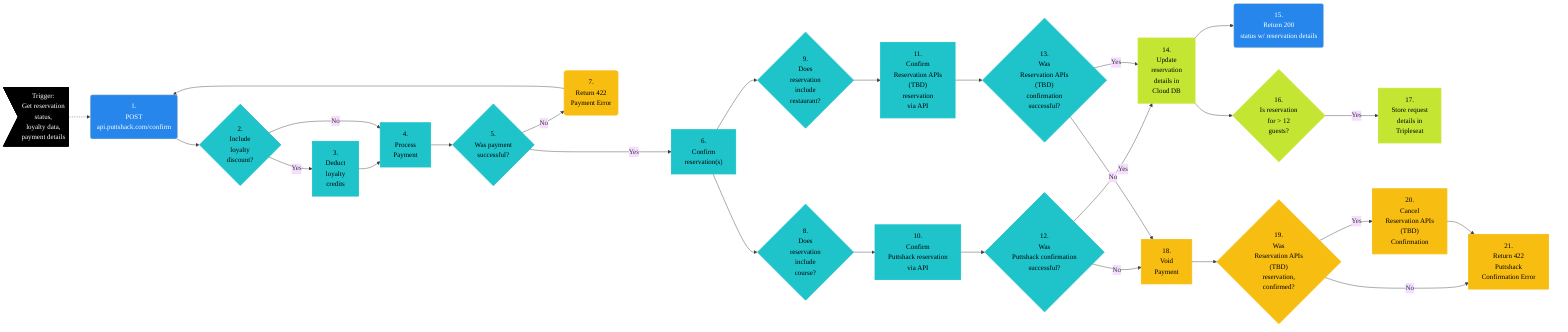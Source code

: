 %%{init: {'theme': 'base', 'themeVariables': { 'lineColor': '#404040'}, 'fontFamily': 'Montserrat', 'fontSize': 10}}%%

        %% Puttshack Payment Workflow
        %% Ref: https://miro.com/app/board/o9J_l6gQYVA=/
        %% Author Shaloo Shalini <shalz@hotmail.com>

        graph LR
          Node0>"Trigger: <br/> Get reservation <br/>status, <br/>loyalty data, <br/>payment details"]:::wfref
          Node1("1. <br/> POST <br/> api.puttshack.com/confirm"):::apinodefill
          Node2{"2. <br/> Include <br/> loyalty <br/> discount?"}:::descfillcyan
          Node3["3. <br/> Deduct <br/> loyalty <br/> credits"]:::descfillcyan
          Node4["4. <br/> Process <br/> Payment"]:::descfillcyan
          Node5{"5. <br/> Was payment <br/> successful?"}:::descfillcyan
          Node6["6. <br/> Confirm <br/> reservation(s)"]:::descfillcyan
          Node7("7. <br/> Return 422<br/> Payment Error"):::descfillor
          Node8{"8. <br/> Does <br/> reservation <br/> include <br/> course?"}:::descfillcyan
          Node9{"9. <br/> Does <br/>reservation <br/> include <br/> restaurant?"}:::descfillcyan
          Node10["10. <br/> Confirm <br/> Puttshack reservation <br/>via API"]:::descfillcyan
          Node11["11. <br/> Confirm <br/> Reservation APIs <br/> (TBD)<br/> reservation <br/>via API"]:::descfillcyan
          Node12{"12. <br/> Was <br/> Puttshack confirmation <br/> successful?"}:::descfillcyan
          Node13{"13. <br/> Was <br/>  Reservation APIs <br/> (TBD)<br/> confirmation <br/> successful?"}:::descfillcyan
          Node14["14. <br/> Update <br/> reservation <br/> details in<br/> Cloud DB"]:::descfill
          Node15("15. <br/> Return 200 <br/> status w/ reservation details"):::apinodefill
          Node16{"16. <br/> Is reservation <br/> for > 12 <br/> guests?"}:::descfill
          Node17["17. <br/> Store request <br/> details in <br/> Tripleseat "]:::descfill
          Node18["18. <br/> Void <br/> Payment"]:::descfillor
          Node19{"19. <br/>Was <br/> Reservation APIs <br/> (TBD)<br/>reservation, <br/> confirmed?"}:::descfillor
          Node20["20. <br/> Cancel <br/> Reservation APIs <br/> (TBD)<br/> Confirmation"]:::descfillor
          Node21["21. <br/> Return 422 <br/> Puttshack <br/> Confirmation Error"]:::descfillor

          Node0 -.-> Node1
          Node1 --> Node2 -- Yes --> Node3 --> Node4
          Node2 -- No --> Node4 --> Node5 -- No --> Node7 --> Node1
          Node5 -- Yes ----> Node6
          Node6 --> Node8 --> Node10 --> Node12 -- Yes --> Node14
          Node6 --> Node9 --> Node11 --> Node13 -- Yes --> Node14
          Node14 --> Node15
          Node14 --> Node16 -- Yes --> Node17
          Node12 -- No --> Node18
          Node13 -- No --> Node18
          Node18 --> Node19
          Node19 -- Yes --> Node20
          Node19 -- No --> Node21
          Node20 --> Node21

          classDef wfref fill:black,stroke:black,color:white,stroke-width:2px
          classDef apinodefill fill:#2686ec,stroke:2686ec,color:white,stroke-width:1px
          classDef subgraphfill fill:white,stroke:white,color:black,stroke-width:1px
          classDef descfill fill:#c4e633,stroke:#c4e633,color:black,stroke-width:2px
          classDef descfillcyan fill:#1ec4ca,stroke:#1ec4ca,color:black,stroke-width:2px
          classDef descfillor fill:#f7bd11,stroke:#f7bd11,color:black,stroke-width:2px
          class a subgraphfill
          class b subgraphfill
          class c subgraphfill
          class d subgraphfill
